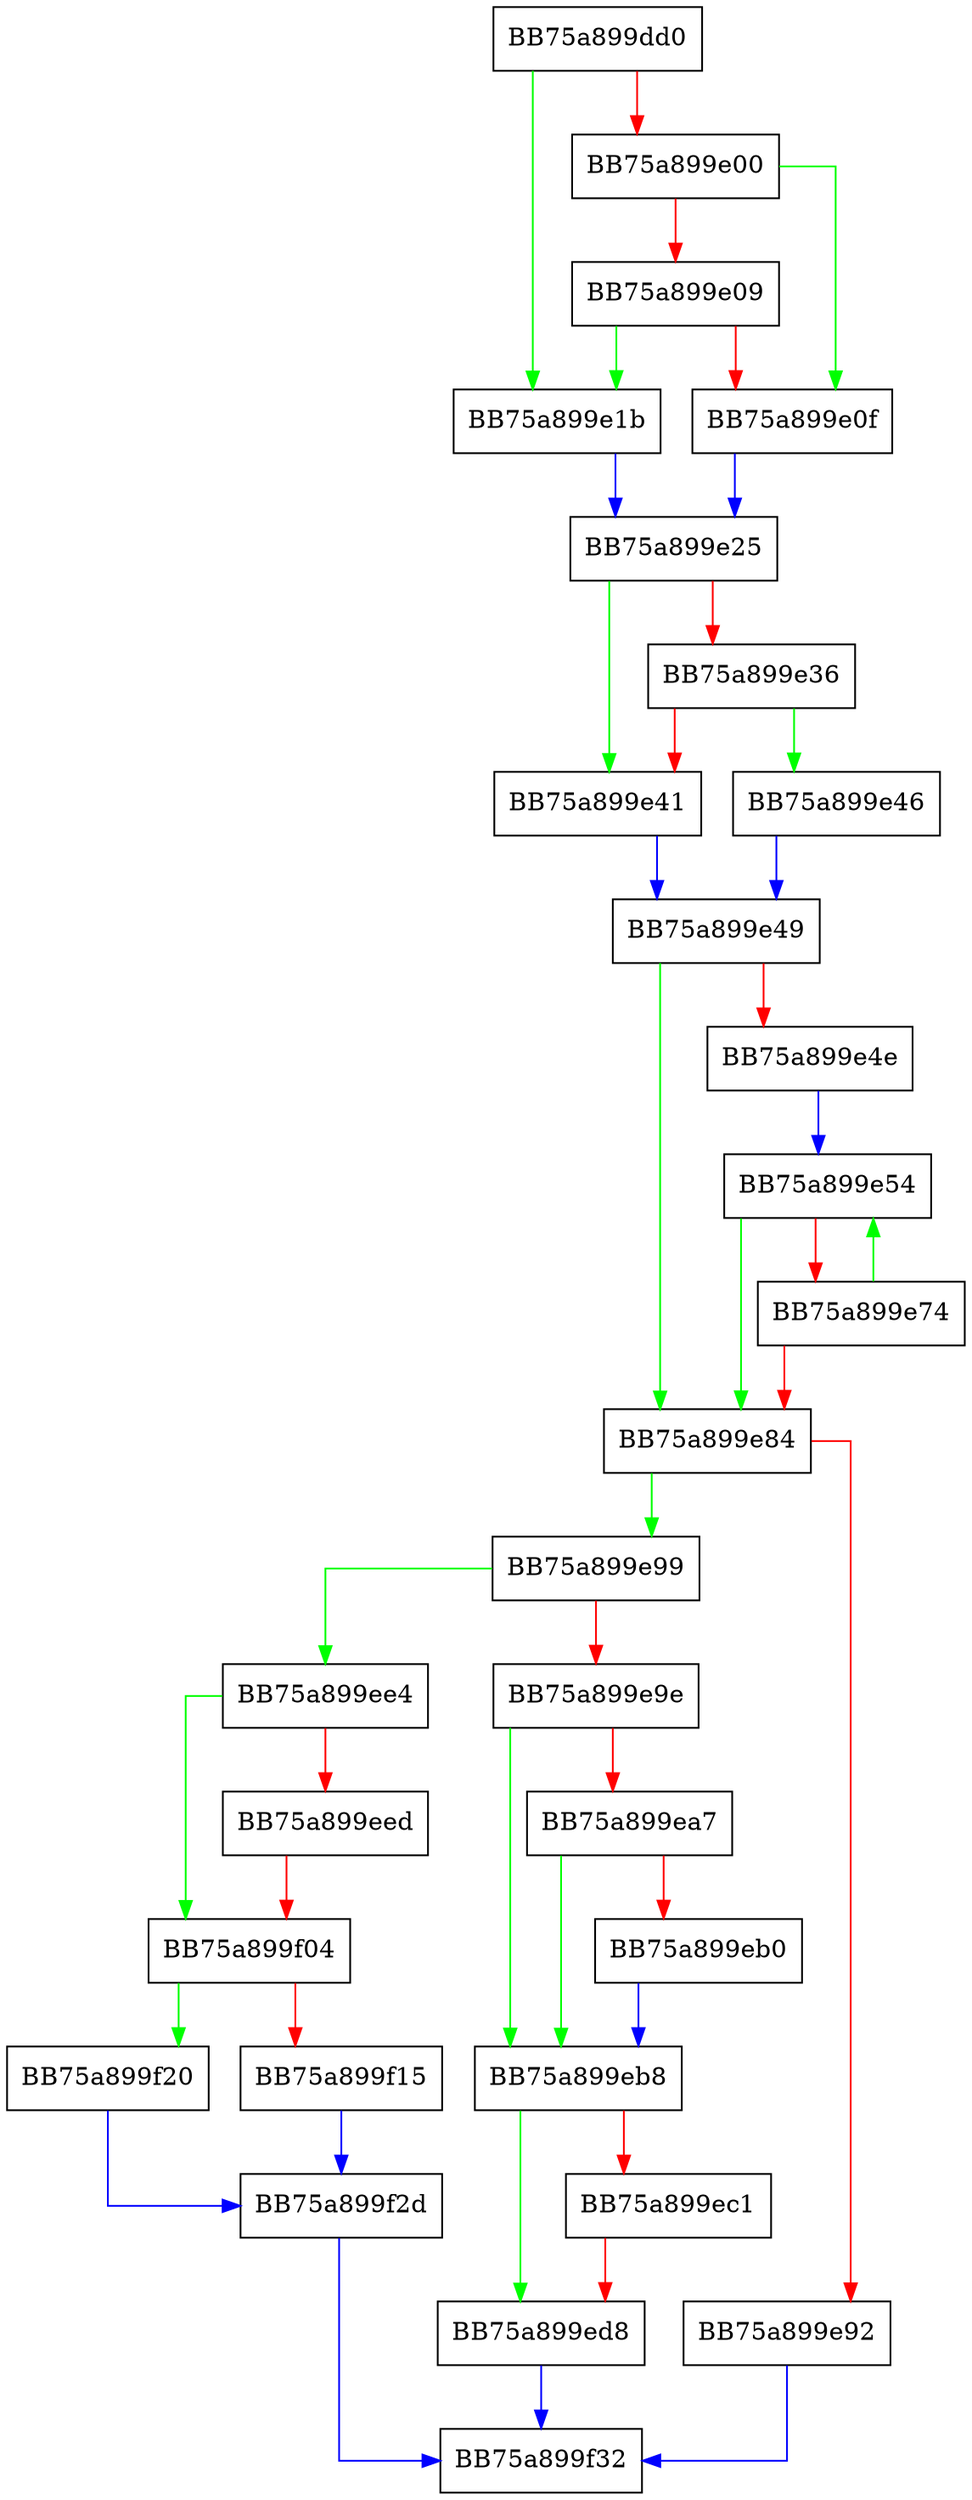 digraph match_long_set_repeat {
  node [shape="box"];
  graph [splines=ortho];
  BB75a899dd0 -> BB75a899e1b [color="green"];
  BB75a899dd0 -> BB75a899e00 [color="red"];
  BB75a899e00 -> BB75a899e0f [color="green"];
  BB75a899e00 -> BB75a899e09 [color="red"];
  BB75a899e09 -> BB75a899e1b [color="green"];
  BB75a899e09 -> BB75a899e0f [color="red"];
  BB75a899e0f -> BB75a899e25 [color="blue"];
  BB75a899e1b -> BB75a899e25 [color="blue"];
  BB75a899e25 -> BB75a899e41 [color="green"];
  BB75a899e25 -> BB75a899e36 [color="red"];
  BB75a899e36 -> BB75a899e46 [color="green"];
  BB75a899e36 -> BB75a899e41 [color="red"];
  BB75a899e41 -> BB75a899e49 [color="blue"];
  BB75a899e46 -> BB75a899e49 [color="blue"];
  BB75a899e49 -> BB75a899e84 [color="green"];
  BB75a899e49 -> BB75a899e4e [color="red"];
  BB75a899e4e -> BB75a899e54 [color="blue"];
  BB75a899e54 -> BB75a899e84 [color="green"];
  BB75a899e54 -> BB75a899e74 [color="red"];
  BB75a899e74 -> BB75a899e54 [color="green"];
  BB75a899e74 -> BB75a899e84 [color="red"];
  BB75a899e84 -> BB75a899e99 [color="green"];
  BB75a899e84 -> BB75a899e92 [color="red"];
  BB75a899e92 -> BB75a899f32 [color="blue"];
  BB75a899e99 -> BB75a899ee4 [color="green"];
  BB75a899e99 -> BB75a899e9e [color="red"];
  BB75a899e9e -> BB75a899eb8 [color="green"];
  BB75a899e9e -> BB75a899ea7 [color="red"];
  BB75a899ea7 -> BB75a899eb8 [color="green"];
  BB75a899ea7 -> BB75a899eb0 [color="red"];
  BB75a899eb0 -> BB75a899eb8 [color="blue"];
  BB75a899eb8 -> BB75a899ed8 [color="green"];
  BB75a899eb8 -> BB75a899ec1 [color="red"];
  BB75a899ec1 -> BB75a899ed8 [color="red"];
  BB75a899ed8 -> BB75a899f32 [color="blue"];
  BB75a899ee4 -> BB75a899f04 [color="green"];
  BB75a899ee4 -> BB75a899eed [color="red"];
  BB75a899eed -> BB75a899f04 [color="red"];
  BB75a899f04 -> BB75a899f20 [color="green"];
  BB75a899f04 -> BB75a899f15 [color="red"];
  BB75a899f15 -> BB75a899f2d [color="blue"];
  BB75a899f20 -> BB75a899f2d [color="blue"];
  BB75a899f2d -> BB75a899f32 [color="blue"];
}